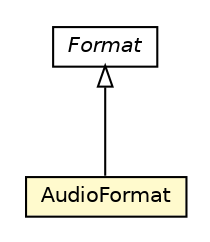 #!/usr/local/bin/dot
#
# Class diagram 
# Generated by UMLGraph version R5_6-24-gf6e263 (http://www.umlgraph.org/)
#

digraph G {
	edge [fontname="Helvetica",fontsize=10,labelfontname="Helvetica",labelfontsize=10];
	node [fontname="Helvetica",fontsize=10,shape=plaintext];
	nodesep=0.25;
	ranksep=0.5;
	// org.universAAL.ontology.av.streaming.Format
	c2283969 [label=<<table title="org.universAAL.ontology.av.streaming.Format" border="0" cellborder="1" cellspacing="0" cellpadding="2" port="p" href="./Format.html">
		<tr><td><table border="0" cellspacing="0" cellpadding="1">
<tr><td align="center" balign="center"><font face="Helvetica-Oblique"> Format </font></td></tr>
		</table></td></tr>
		</table>>, URL="./Format.html", fontname="Helvetica", fontcolor="black", fontsize=10.0];
	// org.universAAL.ontology.av.streaming.AudioFormat
	c2283970 [label=<<table title="org.universAAL.ontology.av.streaming.AudioFormat" border="0" cellborder="1" cellspacing="0" cellpadding="2" port="p" bgcolor="lemonChiffon" href="./AudioFormat.html">
		<tr><td><table border="0" cellspacing="0" cellpadding="1">
<tr><td align="center" balign="center"> AudioFormat </td></tr>
		</table></td></tr>
		</table>>, URL="./AudioFormat.html", fontname="Helvetica", fontcolor="black", fontsize=10.0];
	//org.universAAL.ontology.av.streaming.AudioFormat extends org.universAAL.ontology.av.streaming.Format
	c2283969:p -> c2283970:p [dir=back,arrowtail=empty];
}


